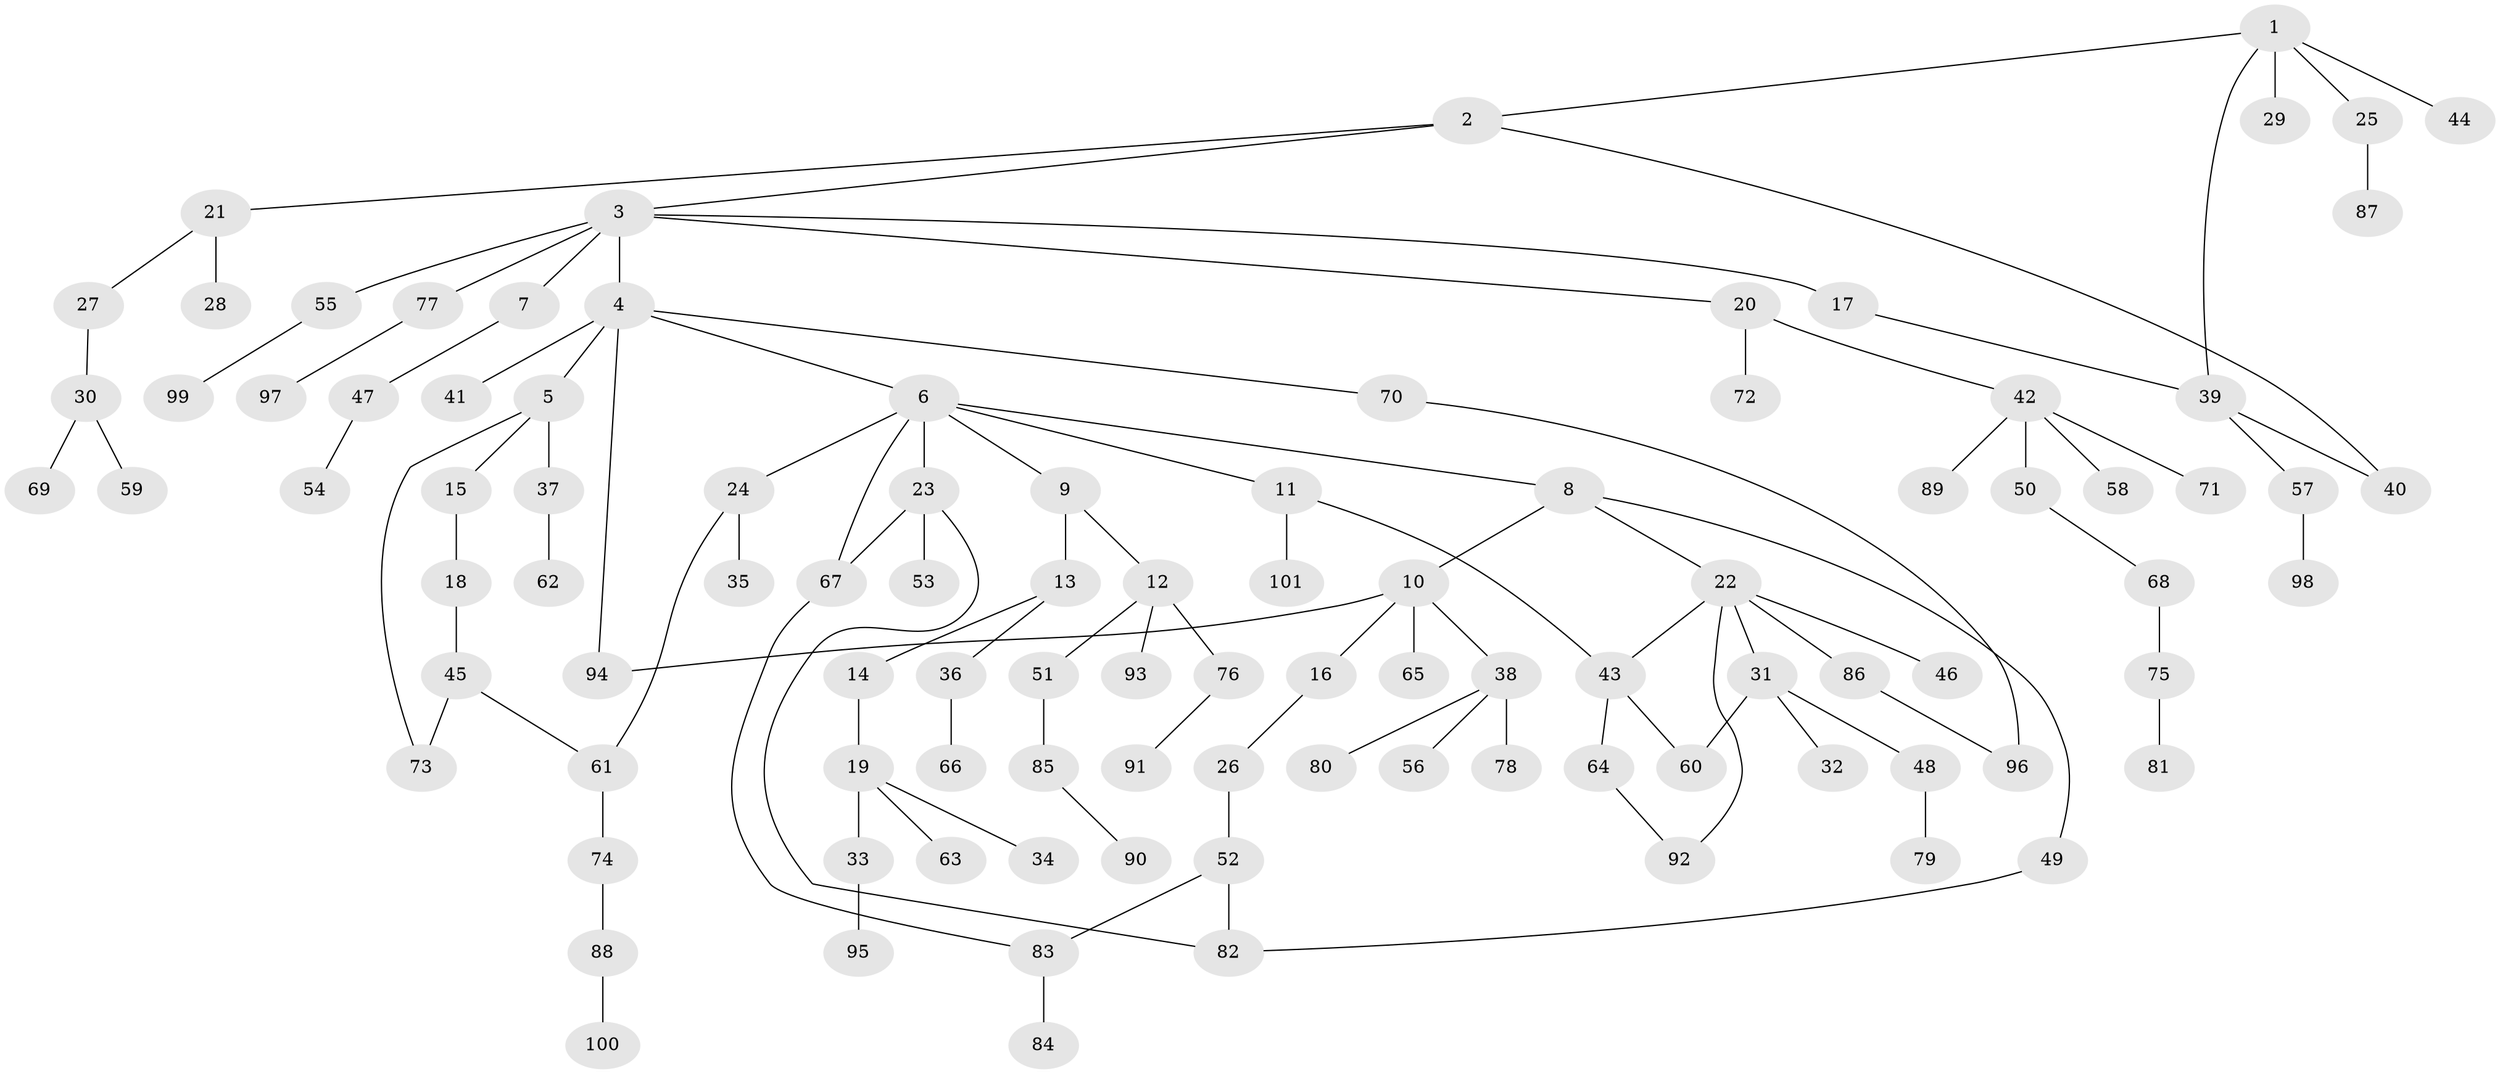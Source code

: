 // Generated by graph-tools (version 1.1) at 2025/41/03/09/25 04:41:45]
// undirected, 101 vertices, 113 edges
graph export_dot {
graph [start="1"]
  node [color=gray90,style=filled];
  1;
  2;
  3;
  4;
  5;
  6;
  7;
  8;
  9;
  10;
  11;
  12;
  13;
  14;
  15;
  16;
  17;
  18;
  19;
  20;
  21;
  22;
  23;
  24;
  25;
  26;
  27;
  28;
  29;
  30;
  31;
  32;
  33;
  34;
  35;
  36;
  37;
  38;
  39;
  40;
  41;
  42;
  43;
  44;
  45;
  46;
  47;
  48;
  49;
  50;
  51;
  52;
  53;
  54;
  55;
  56;
  57;
  58;
  59;
  60;
  61;
  62;
  63;
  64;
  65;
  66;
  67;
  68;
  69;
  70;
  71;
  72;
  73;
  74;
  75;
  76;
  77;
  78;
  79;
  80;
  81;
  82;
  83;
  84;
  85;
  86;
  87;
  88;
  89;
  90;
  91;
  92;
  93;
  94;
  95;
  96;
  97;
  98;
  99;
  100;
  101;
  1 -- 2;
  1 -- 25;
  1 -- 29;
  1 -- 39;
  1 -- 44;
  2 -- 3;
  2 -- 21;
  2 -- 40;
  3 -- 4;
  3 -- 7;
  3 -- 17;
  3 -- 20;
  3 -- 55;
  3 -- 77;
  4 -- 5;
  4 -- 6;
  4 -- 41;
  4 -- 70;
  4 -- 94;
  5 -- 15;
  5 -- 37;
  5 -- 73;
  6 -- 8;
  6 -- 9;
  6 -- 11;
  6 -- 23;
  6 -- 24;
  6 -- 67;
  7 -- 47;
  8 -- 10;
  8 -- 22;
  8 -- 49;
  9 -- 12;
  9 -- 13;
  10 -- 16;
  10 -- 38;
  10 -- 65;
  10 -- 94;
  11 -- 43;
  11 -- 101;
  12 -- 51;
  12 -- 76;
  12 -- 93;
  13 -- 14;
  13 -- 36;
  14 -- 19;
  15 -- 18;
  16 -- 26;
  17 -- 39;
  18 -- 45;
  19 -- 33;
  19 -- 34;
  19 -- 63;
  20 -- 42;
  20 -- 72;
  21 -- 27;
  21 -- 28;
  22 -- 31;
  22 -- 46;
  22 -- 86;
  22 -- 92;
  22 -- 43;
  23 -- 53;
  23 -- 67;
  23 -- 82;
  24 -- 35;
  24 -- 61;
  25 -- 87;
  26 -- 52;
  27 -- 30;
  30 -- 59;
  30 -- 69;
  31 -- 32;
  31 -- 48;
  31 -- 60;
  33 -- 95;
  36 -- 66;
  37 -- 62;
  38 -- 56;
  38 -- 78;
  38 -- 80;
  39 -- 57;
  39 -- 40;
  42 -- 50;
  42 -- 58;
  42 -- 71;
  42 -- 89;
  43 -- 60;
  43 -- 64;
  45 -- 73;
  45 -- 61;
  47 -- 54;
  48 -- 79;
  49 -- 82;
  50 -- 68;
  51 -- 85;
  52 -- 82;
  52 -- 83;
  55 -- 99;
  57 -- 98;
  61 -- 74;
  64 -- 92;
  67 -- 83;
  68 -- 75;
  70 -- 96;
  74 -- 88;
  75 -- 81;
  76 -- 91;
  77 -- 97;
  83 -- 84;
  85 -- 90;
  86 -- 96;
  88 -- 100;
}
